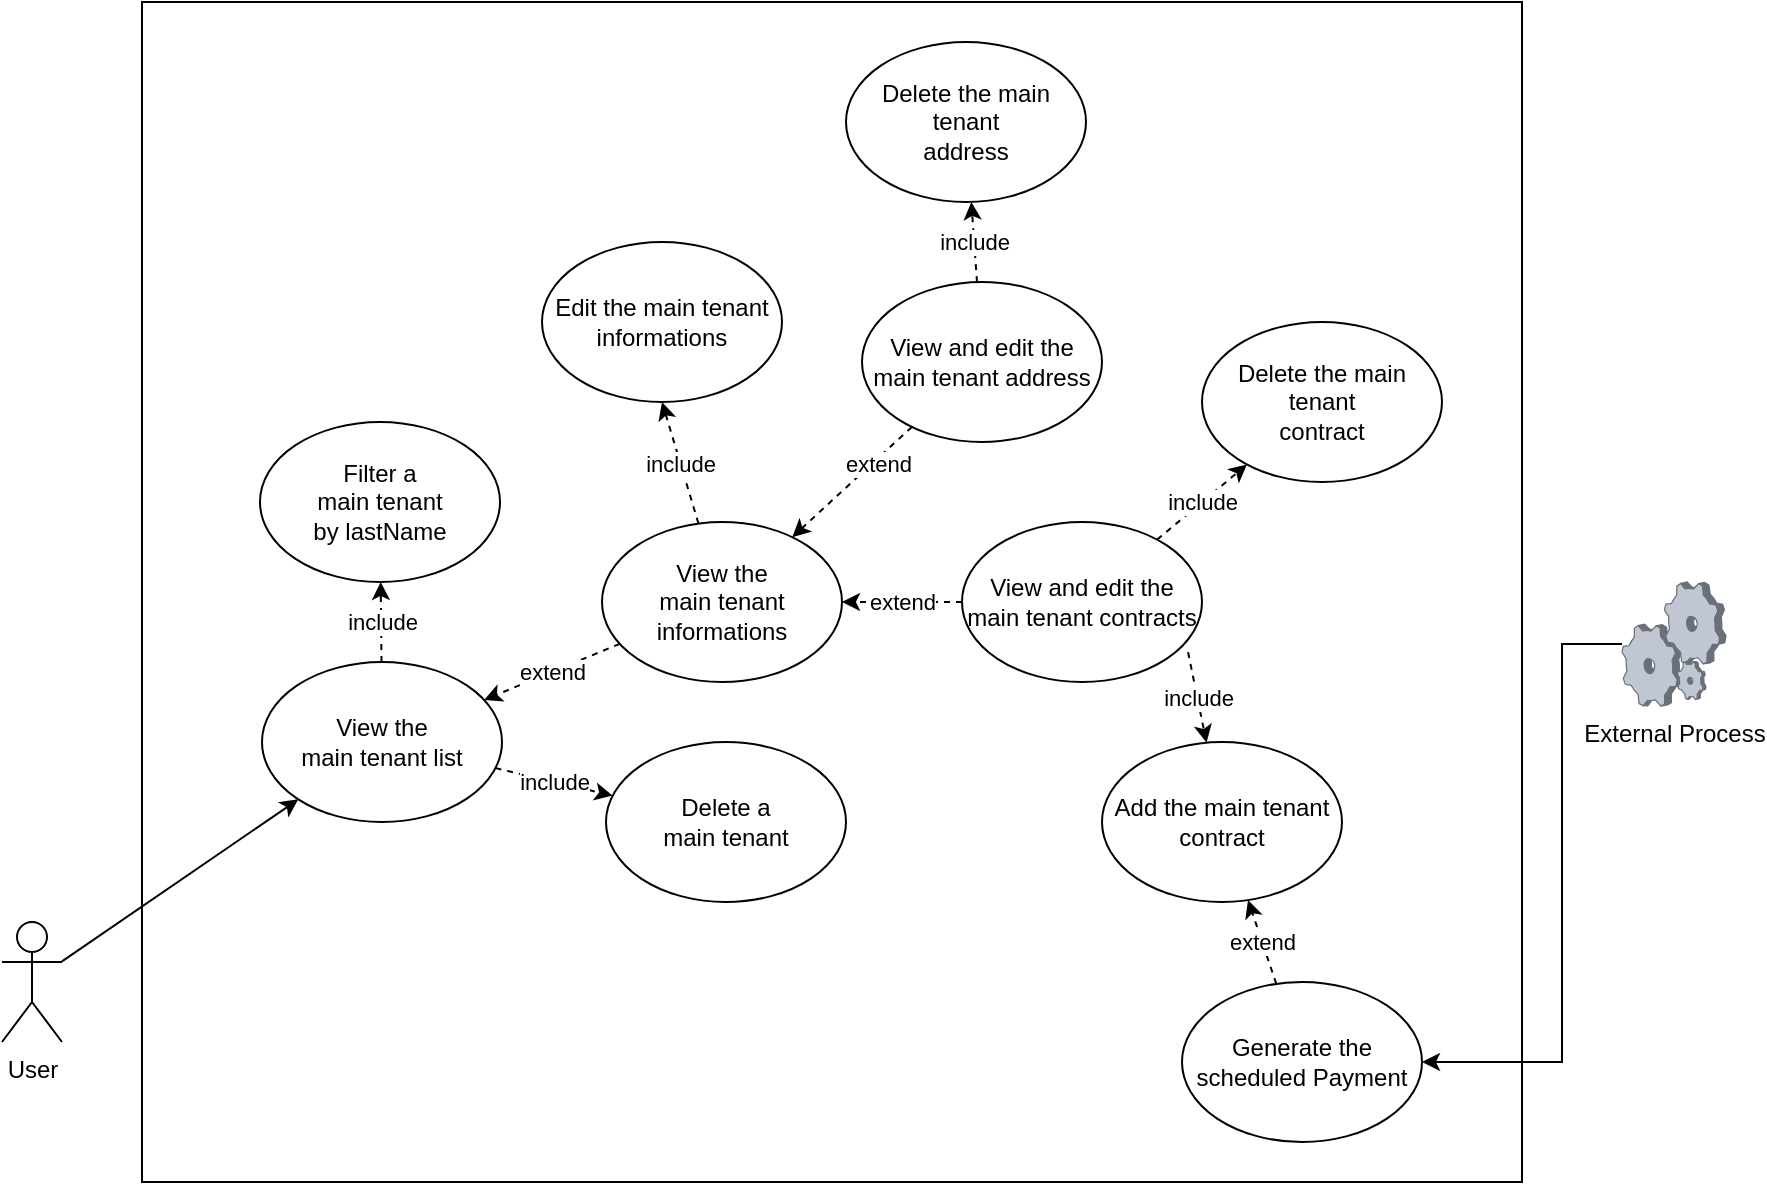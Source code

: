 <mxfile version="17.4.1" type="github">
  <diagram id="fZD9pTI-PNhXSYh-KRmx" name="Page-1">
    <mxGraphModel dx="1198" dy="1732" grid="1" gridSize="10" guides="1" tooltips="1" connect="1" arrows="1" fold="1" page="1" pageScale="1" pageWidth="850" pageHeight="1100" math="0" shadow="0">
      <root>
        <mxCell id="0" />
        <mxCell id="1" parent="0" />
        <mxCell id="Rx37_lMQSRoVqCimWak8-2" value="" style="rounded=0;whiteSpace=wrap;html=1;" parent="1" vertex="1">
          <mxGeometry x="270" y="-320" width="690" height="590" as="geometry" />
        </mxCell>
        <mxCell id="Rx37_lMQSRoVqCimWak8-4" style="rounded=0;orthogonalLoop=1;jettySize=auto;html=1;" parent="1" source="Rx37_lMQSRoVqCimWak8-1" target="Rx37_lMQSRoVqCimWak8-3" edge="1">
          <mxGeometry relative="1" as="geometry" />
        </mxCell>
        <mxCell id="Rx37_lMQSRoVqCimWak8-1" value="User" style="shape=umlActor;verticalLabelPosition=bottom;verticalAlign=top;html=1;outlineConnect=0;" parent="1" vertex="1">
          <mxGeometry x="200" y="140" width="30" height="60" as="geometry" />
        </mxCell>
        <mxCell id="Rx37_lMQSRoVqCimWak8-14" value="include" style="edgeStyle=none;rounded=0;orthogonalLoop=1;jettySize=auto;html=1;dashed=1;" parent="1" source="Rx37_lMQSRoVqCimWak8-3" target="Rx37_lMQSRoVqCimWak8-9" edge="1">
          <mxGeometry relative="1" as="geometry" />
        </mxCell>
        <mxCell id="Rx37_lMQSRoVqCimWak8-15" value="include" style="edgeStyle=none;rounded=0;orthogonalLoop=1;jettySize=auto;html=1;dashed=1;" parent="1" source="Rx37_lMQSRoVqCimWak8-3" target="Rx37_lMQSRoVqCimWak8-7" edge="1">
          <mxGeometry relative="1" as="geometry" />
        </mxCell>
        <mxCell id="Rx37_lMQSRoVqCimWak8-3" value="&lt;div&gt;View the &lt;br&gt;&lt;/div&gt;&lt;div&gt;main tenant list&lt;br&gt;&lt;/div&gt;" style="ellipse;whiteSpace=wrap;html=1;" parent="1" vertex="1">
          <mxGeometry x="330" y="10" width="120" height="80" as="geometry" />
        </mxCell>
        <mxCell id="Rx37_lMQSRoVqCimWak8-6" value="extend" style="edgeStyle=none;rounded=0;orthogonalLoop=1;jettySize=auto;html=1;dashed=1;" parent="1" source="Rx37_lMQSRoVqCimWak8-5" target="Rx37_lMQSRoVqCimWak8-3" edge="1">
          <mxGeometry relative="1" as="geometry" />
        </mxCell>
        <mxCell id="Rx37_lMQSRoVqCimWak8-19" value="include" style="edgeStyle=none;rounded=0;orthogonalLoop=1;jettySize=auto;html=1;entryX=0.5;entryY=1;entryDx=0;entryDy=0;dashed=1;" parent="1" source="Rx37_lMQSRoVqCimWak8-5" target="Rx37_lMQSRoVqCimWak8-18" edge="1">
          <mxGeometry relative="1" as="geometry" />
        </mxCell>
        <mxCell id="Rx37_lMQSRoVqCimWak8-5" value="&lt;div&gt;View the&lt;br&gt;&lt;/div&gt;&lt;div&gt;main tenant&lt;/div&gt;&lt;div&gt;informations &lt;br&gt;&lt;/div&gt;" style="ellipse;whiteSpace=wrap;html=1;" parent="1" vertex="1">
          <mxGeometry x="500" y="-60" width="120" height="80" as="geometry" />
        </mxCell>
        <mxCell id="Rx37_lMQSRoVqCimWak8-7" value="&lt;div&gt;Delete a&lt;br&gt;&lt;/div&gt;&lt;div&gt;main tenant &lt;br&gt;&lt;/div&gt;" style="ellipse;whiteSpace=wrap;html=1;" parent="1" vertex="1">
          <mxGeometry x="502" y="50" width="120" height="80" as="geometry" />
        </mxCell>
        <mxCell id="Rx37_lMQSRoVqCimWak8-9" value="&lt;div&gt;Filter a&lt;br&gt;&lt;/div&gt;&lt;div&gt;main tenant&lt;/div&gt;&lt;div&gt;by lastName &lt;br&gt;&lt;/div&gt;" style="ellipse;whiteSpace=wrap;html=1;" parent="1" vertex="1">
          <mxGeometry x="329" y="-110" width="120" height="80" as="geometry" />
        </mxCell>
        <mxCell id="Rx37_lMQSRoVqCimWak8-12" style="edgeStyle=none;rounded=0;orthogonalLoop=1;jettySize=auto;html=1;dashed=1;" parent="1" source="Rx37_lMQSRoVqCimWak8-11" target="Rx37_lMQSRoVqCimWak8-5" edge="1">
          <mxGeometry relative="1" as="geometry" />
        </mxCell>
        <mxCell id="Rx37_lMQSRoVqCimWak8-13" value="extend" style="edgeLabel;html=1;align=center;verticalAlign=middle;resizable=0;points=[];" parent="Rx37_lMQSRoVqCimWak8-12" vertex="1" connectable="0">
          <mxGeometry x="-0.367" y="1" relative="1" as="geometry">
            <mxPoint x="1" as="offset" />
          </mxGeometry>
        </mxCell>
        <mxCell id="Rx37_lMQSRoVqCimWak8-21" value="include" style="edgeStyle=none;rounded=0;orthogonalLoop=1;jettySize=auto;html=1;dashed=1;" parent="1" source="Rx37_lMQSRoVqCimWak8-11" target="Rx37_lMQSRoVqCimWak8-20" edge="1">
          <mxGeometry relative="1" as="geometry" />
        </mxCell>
        <mxCell id="Rx37_lMQSRoVqCimWak8-11" value="&lt;div&gt;View and edit the main tenant address&lt;br&gt;&lt;/div&gt;" style="ellipse;whiteSpace=wrap;html=1;" parent="1" vertex="1">
          <mxGeometry x="630" y="-180" width="120" height="80" as="geometry" />
        </mxCell>
        <mxCell id="Rx37_lMQSRoVqCimWak8-17" value="extend" style="edgeStyle=none;rounded=0;orthogonalLoop=1;jettySize=auto;html=1;entryX=1;entryY=0.5;entryDx=0;entryDy=0;dashed=1;" parent="1" source="Rx37_lMQSRoVqCimWak8-16" target="Rx37_lMQSRoVqCimWak8-5" edge="1">
          <mxGeometry relative="1" as="geometry" />
        </mxCell>
        <mxCell id="Rx37_lMQSRoVqCimWak8-23" value="include" style="edgeStyle=none;rounded=0;orthogonalLoop=1;jettySize=auto;html=1;dashed=1;" parent="1" source="Rx37_lMQSRoVqCimWak8-16" target="Rx37_lMQSRoVqCimWak8-22" edge="1">
          <mxGeometry relative="1" as="geometry" />
        </mxCell>
        <mxCell id="Rx37_lMQSRoVqCimWak8-16" value="&lt;div&gt;View and edit the main tenant contracts&lt;br&gt;&lt;/div&gt;" style="ellipse;whiteSpace=wrap;html=1;" parent="1" vertex="1">
          <mxGeometry x="680" y="-60" width="120" height="80" as="geometry" />
        </mxCell>
        <mxCell id="Rx37_lMQSRoVqCimWak8-18" value="&lt;div&gt;Edit the main tenant &lt;br&gt;&lt;/div&gt;&lt;div&gt;informations&lt;br&gt;&lt;/div&gt;" style="ellipse;whiteSpace=wrap;html=1;" parent="1" vertex="1">
          <mxGeometry x="470" y="-200" width="120" height="80" as="geometry" />
        </mxCell>
        <mxCell id="Rx37_lMQSRoVqCimWak8-20" value="&lt;div&gt;Delete the main tenant &lt;br&gt;&lt;/div&gt;&lt;div&gt;address&lt;br&gt;&lt;/div&gt;" style="ellipse;whiteSpace=wrap;html=1;" parent="1" vertex="1">
          <mxGeometry x="622" y="-300" width="120" height="80" as="geometry" />
        </mxCell>
        <mxCell id="Rx37_lMQSRoVqCimWak8-22" value="&lt;div&gt;Delete the main tenant &lt;br&gt;&lt;/div&gt;&lt;div&gt;contract&lt;br&gt;&lt;/div&gt;" style="ellipse;whiteSpace=wrap;html=1;" parent="1" vertex="1">
          <mxGeometry x="800" y="-160" width="120" height="80" as="geometry" />
        </mxCell>
        <mxCell id="sVRCvxNib6KYKqbNqdjX-9" style="edgeStyle=orthogonalEdgeStyle;rounded=0;orthogonalLoop=1;jettySize=auto;html=1;entryX=1;entryY=0.5;entryDx=0;entryDy=0;" edge="1" parent="1" source="sVRCvxNib6KYKqbNqdjX-1" target="sVRCvxNib6KYKqbNqdjX-6">
          <mxGeometry relative="1" as="geometry">
            <Array as="points">
              <mxPoint x="980" y="1" />
              <mxPoint x="980" y="210" />
            </Array>
          </mxGeometry>
        </mxCell>
        <mxCell id="sVRCvxNib6KYKqbNqdjX-1" value="External Process" style="verticalLabelPosition=bottom;sketch=0;aspect=fixed;html=1;verticalAlign=top;strokeColor=none;align=center;outlineConnect=0;shape=mxgraph.citrix.process;" vertex="1" parent="1">
          <mxGeometry x="1010" y="-30" width="52" height="62" as="geometry" />
        </mxCell>
        <mxCell id="sVRCvxNib6KYKqbNqdjX-2" value="&lt;div&gt;Add the main tenant &lt;br&gt;&lt;/div&gt;&lt;div&gt;contract&lt;br&gt;&lt;/div&gt;" style="ellipse;whiteSpace=wrap;html=1;" vertex="1" parent="1">
          <mxGeometry x="750" y="50" width="120" height="80" as="geometry" />
        </mxCell>
        <mxCell id="sVRCvxNib6KYKqbNqdjX-4" value="include" style="edgeStyle=none;rounded=0;orthogonalLoop=1;jettySize=auto;html=1;dashed=1;exitX=0.942;exitY=0.813;exitDx=0;exitDy=0;exitPerimeter=0;" edge="1" parent="1" source="Rx37_lMQSRoVqCimWak8-16" target="sVRCvxNib6KYKqbNqdjX-2">
          <mxGeometry relative="1" as="geometry">
            <mxPoint x="787.593" y="-41.175" as="sourcePoint" />
            <mxPoint x="832.518" y="-78.765" as="targetPoint" />
          </mxGeometry>
        </mxCell>
        <mxCell id="sVRCvxNib6KYKqbNqdjX-6" value="&lt;div&gt;Generate the scheduled Payment&lt;br&gt;&lt;/div&gt;" style="ellipse;whiteSpace=wrap;html=1;" vertex="1" parent="1">
          <mxGeometry x="790" y="170" width="120" height="80" as="geometry" />
        </mxCell>
        <mxCell id="sVRCvxNib6KYKqbNqdjX-7" value="extend" style="edgeStyle=none;rounded=0;orthogonalLoop=1;jettySize=auto;html=1;dashed=1;" edge="1" parent="1" source="sVRCvxNib6KYKqbNqdjX-6" target="sVRCvxNib6KYKqbNqdjX-2">
          <mxGeometry relative="1" as="geometry">
            <mxPoint x="803.04" y="15.04" as="sourcePoint" />
            <mxPoint x="812.442" y="60.319" as="targetPoint" />
          </mxGeometry>
        </mxCell>
      </root>
    </mxGraphModel>
  </diagram>
</mxfile>
